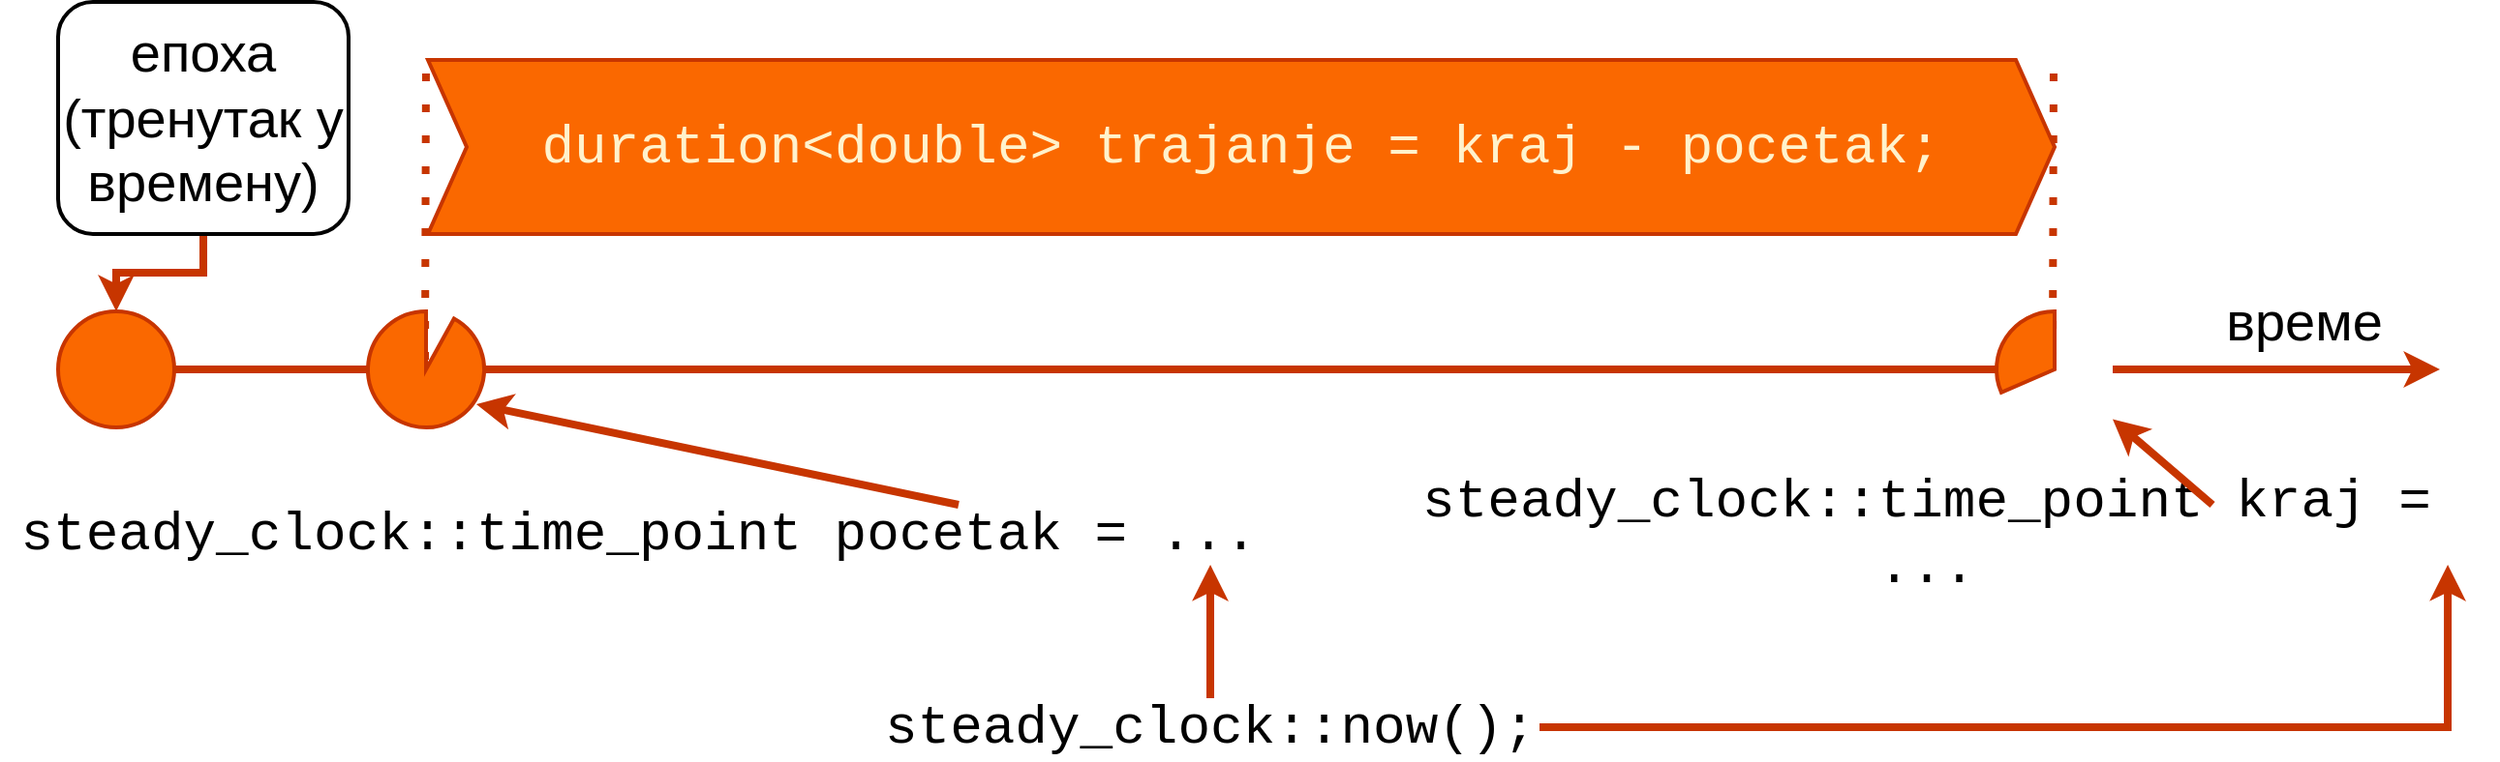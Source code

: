 <mxfile version="21.0.6" type="device"><diagram name="Page-1" id="jztIprsznskR9MddzT8a"><mxGraphModel dx="2000" dy="1155" grid="1" gridSize="10" guides="1" tooltips="1" connect="1" arrows="1" fold="1" page="1" pageScale="1" pageWidth="827" pageHeight="1169" math="0" shadow="0"><root><mxCell id="0"/><mxCell id="1" parent="0"/><mxCell id="LuwNAl6qlIaV2NGnP17e-12" value="" style="endArrow=none;dashed=1;html=1;dashPattern=1 3;strokeWidth=4;rounded=0;fillColor=#fa6800;strokeColor=#C73500;" edge="1" parent="1"><mxGeometry width="50" height="50" relative="1" as="geometry"><mxPoint x="1240" y="635" as="sourcePoint"/><mxPoint x="1240.5" y="480" as="targetPoint"/></mxGeometry></mxCell><mxCell id="LuwNAl6qlIaV2NGnP17e-11" value="" style="endArrow=none;dashed=1;html=1;dashPattern=1 3;strokeWidth=4;rounded=0;fillColor=#fa6800;strokeColor=#C73500;" edge="1" parent="1"><mxGeometry width="50" height="50" relative="1" as="geometry"><mxPoint x="399.5" y="635" as="sourcePoint"/><mxPoint x="400" y="480" as="targetPoint"/></mxGeometry></mxCell><mxCell id="LuwNAl6qlIaV2NGnP17e-9" value="" style="verticalLabelPosition=bottom;verticalAlign=top;html=1;shape=mxgraph.basic.pie;startAngle=0.685;endAngle=0;fillColor=#fa6800;strokeColor=#C73500;fontColor=#000000;strokeWidth=2;" vertex="1" parent="1"><mxGeometry x="1211" y="610" width="60" height="60" as="geometry"/></mxCell><mxCell id="LuwNAl6qlIaV2NGnP17e-3" value="" style="endArrow=none;html=1;rounded=0;fillColor=#fa6800;strokeColor=#C73500;strokeWidth=4;" edge="1" parent="1" target="LuwNAl6qlIaV2NGnP17e-2"><mxGeometry width="50" height="50" relative="1" as="geometry"><mxPoint x="240" y="640" as="sourcePoint"/><mxPoint x="1440" y="640" as="targetPoint"/></mxGeometry></mxCell><mxCell id="LuwNAl6qlIaV2NGnP17e-2" value="" style="ellipse;whiteSpace=wrap;html=1;aspect=fixed;fillColor=#fa6800;strokeColor=#C73500;fontColor=#000000;strokeWidth=2;" vertex="1" parent="1"><mxGeometry x="210" y="610" width="60" height="60" as="geometry"/></mxCell><mxCell id="LuwNAl6qlIaV2NGnP17e-8" value="" style="endArrow=none;html=1;rounded=0;startArrow=none;fillColor=#fa6800;strokeColor=#C73500;strokeWidth=4;" edge="1" parent="1" source="LuwNAl6qlIaV2NGnP17e-2" target="LuwNAl6qlIaV2NGnP17e-7"><mxGeometry width="50" height="50" relative="1" as="geometry"><mxPoint x="270" y="640" as="sourcePoint"/><mxPoint x="1440" y="640" as="targetPoint"/></mxGeometry></mxCell><mxCell id="LuwNAl6qlIaV2NGnP17e-7" value="" style="verticalLabelPosition=bottom;verticalAlign=top;html=1;shape=mxgraph.basic.pie;startAngle=0.08;endAngle=0;fillColor=#fa6800;strokeColor=#C73500;fontColor=#000000;strokeWidth=2;" vertex="1" parent="1"><mxGeometry x="370" y="610" width="60" height="60" as="geometry"/></mxCell><mxCell id="LuwNAl6qlIaV2NGnP17e-10" value="" style="endArrow=none;html=1;rounded=0;startArrow=none;fillColor=#fa6800;strokeColor=#C73500;strokeWidth=4;" edge="1" parent="1" source="LuwNAl6qlIaV2NGnP17e-7" target="LuwNAl6qlIaV2NGnP17e-9"><mxGeometry width="50" height="50" relative="1" as="geometry"><mxPoint x="430" y="640" as="sourcePoint"/><mxPoint x="1440" y="640" as="targetPoint"/></mxGeometry></mxCell><mxCell id="LuwNAl6qlIaV2NGnP17e-1" value="" style="endArrow=classic;html=1;rounded=0;startArrow=none;fillColor=#fa6800;strokeColor=#C73500;strokeWidth=4;" edge="1" parent="1" source="LuwNAl6qlIaV2NGnP17e-9"><mxGeometry width="50" height="50" relative="1" as="geometry"><mxPoint x="240" y="640" as="sourcePoint"/><mxPoint x="1440" y="640" as="targetPoint"/></mxGeometry></mxCell><mxCell id="LuwNAl6qlIaV2NGnP17e-15" style="edgeStyle=orthogonalEdgeStyle;rounded=0;orthogonalLoop=1;jettySize=auto;html=1;exitX=0.5;exitY=1;exitDx=0;exitDy=0;entryX=0.5;entryY=0;entryDx=0;entryDy=0;fillColor=#fa6800;strokeColor=#C73500;strokeWidth=4;" edge="1" parent="1" source="LuwNAl6qlIaV2NGnP17e-14" target="LuwNAl6qlIaV2NGnP17e-2"><mxGeometry relative="1" as="geometry"/></mxCell><mxCell id="LuwNAl6qlIaV2NGnP17e-14" value="епоха (тренутак у времену)" style="rounded=1;whiteSpace=wrap;html=1;fontSize=28;strokeWidth=2;" vertex="1" parent="1"><mxGeometry x="210" y="450" width="150" height="120" as="geometry"/></mxCell><mxCell id="LuwNAl6qlIaV2NGnP17e-16" value="duration&amp;lt;double&amp;gt; trajanje = kraj - pocetak;" style="shape=step;perimeter=stepPerimeter;whiteSpace=wrap;html=1;fixedSize=1;size=20;fontFamily=Courier New;fontSize=28;fillColor=#fa6800;strokeColor=#C73500;fontColor=#FFF2CC;strokeWidth=2;" vertex="1" parent="1"><mxGeometry x="401" y="480" width="840" height="90" as="geometry"/></mxCell><mxCell id="LuwNAl6qlIaV2NGnP17e-17" value="&lt;div style=&quot;font-size: 28px;&quot;&gt;време&lt;/div&gt;" style="text;html=1;align=center;verticalAlign=middle;whiteSpace=wrap;rounded=0;strokeWidth=4;" vertex="1" parent="1"><mxGeometry x="1340" y="600" width="60" height="30" as="geometry"/></mxCell><mxCell id="LuwNAl6qlIaV2NGnP17e-18" value="steady_clock::time_point pocetak = ..." style="text;html=1;align=center;verticalAlign=middle;whiteSpace=wrap;rounded=0;fontSize=28;fontFamily=Courier New;strokeWidth=4;" vertex="1" parent="1"><mxGeometry x="180" y="710" width="660" height="30" as="geometry"/></mxCell><mxCell id="LuwNAl6qlIaV2NGnP17e-19" value="&lt;div&gt;steady_clock::time_point kraj = ...&lt;/div&gt;" style="text;html=1;align=center;verticalAlign=middle;whiteSpace=wrap;rounded=0;fontSize=28;fontFamily=Courier New;strokeWidth=4;" vertex="1" parent="1"><mxGeometry x="880" y="710" width="590" height="30" as="geometry"/></mxCell><mxCell id="LuwNAl6qlIaV2NGnP17e-22" style="edgeStyle=orthogonalEdgeStyle;rounded=0;orthogonalLoop=1;jettySize=auto;html=1;exitX=0.5;exitY=0;exitDx=0;exitDy=0;entryX=0.947;entryY=1.033;entryDx=0;entryDy=0;entryPerimeter=0;fillColor=#fa6800;strokeColor=#C73500;strokeWidth=4;" edge="1" parent="1" source="LuwNAl6qlIaV2NGnP17e-20" target="LuwNAl6qlIaV2NGnP17e-18"><mxGeometry relative="1" as="geometry"/></mxCell><mxCell id="LuwNAl6qlIaV2NGnP17e-23" style="edgeStyle=orthogonalEdgeStyle;rounded=0;orthogonalLoop=1;jettySize=auto;html=1;exitX=1;exitY=0.5;exitDx=0;exitDy=0;entryX=0.956;entryY=1.033;entryDx=0;entryDy=0;entryPerimeter=0;fillColor=#fa6800;strokeColor=#C73500;strokeWidth=4;" edge="1" parent="1" source="LuwNAl6qlIaV2NGnP17e-20" target="LuwNAl6qlIaV2NGnP17e-19"><mxGeometry relative="1" as="geometry"/></mxCell><mxCell id="LuwNAl6qlIaV2NGnP17e-20" value="steady_clock::now();" style="text;html=1;align=center;verticalAlign=middle;whiteSpace=wrap;rounded=0;fontSize=28;fontFamily=Courier New;strokeWidth=4;" vertex="1" parent="1"><mxGeometry x="635" y="810" width="340" height="30" as="geometry"/></mxCell><mxCell id="LuwNAl6qlIaV2NGnP17e-24" value="" style="endArrow=classic;html=1;rounded=0;entryX=0.933;entryY=0.8;entryDx=0;entryDy=0;entryPerimeter=0;strokeColor=#C73500;strokeWidth=4;exitX=0.75;exitY=0;exitDx=0;exitDy=0;" edge="1" parent="1" source="LuwNAl6qlIaV2NGnP17e-18" target="LuwNAl6qlIaV2NGnP17e-7"><mxGeometry width="50" height="50" relative="1" as="geometry"><mxPoint x="510" y="710" as="sourcePoint"/><mxPoint x="560" y="660" as="targetPoint"/></mxGeometry></mxCell><mxCell id="LuwNAl6qlIaV2NGnP17e-25" value="" style="endArrow=classic;html=1;rounded=0;strokeColor=#C73500;strokeWidth=4;exitX=0.75;exitY=0;exitDx=0;exitDy=0;" edge="1" parent="1" source="LuwNAl6qlIaV2NGnP17e-19" target="LuwNAl6qlIaV2NGnP17e-9"><mxGeometry width="50" height="50" relative="1" as="geometry"><mxPoint x="1170" y="710" as="sourcePoint"/><mxPoint x="1220" y="660" as="targetPoint"/></mxGeometry></mxCell></root></mxGraphModel></diagram></mxfile>